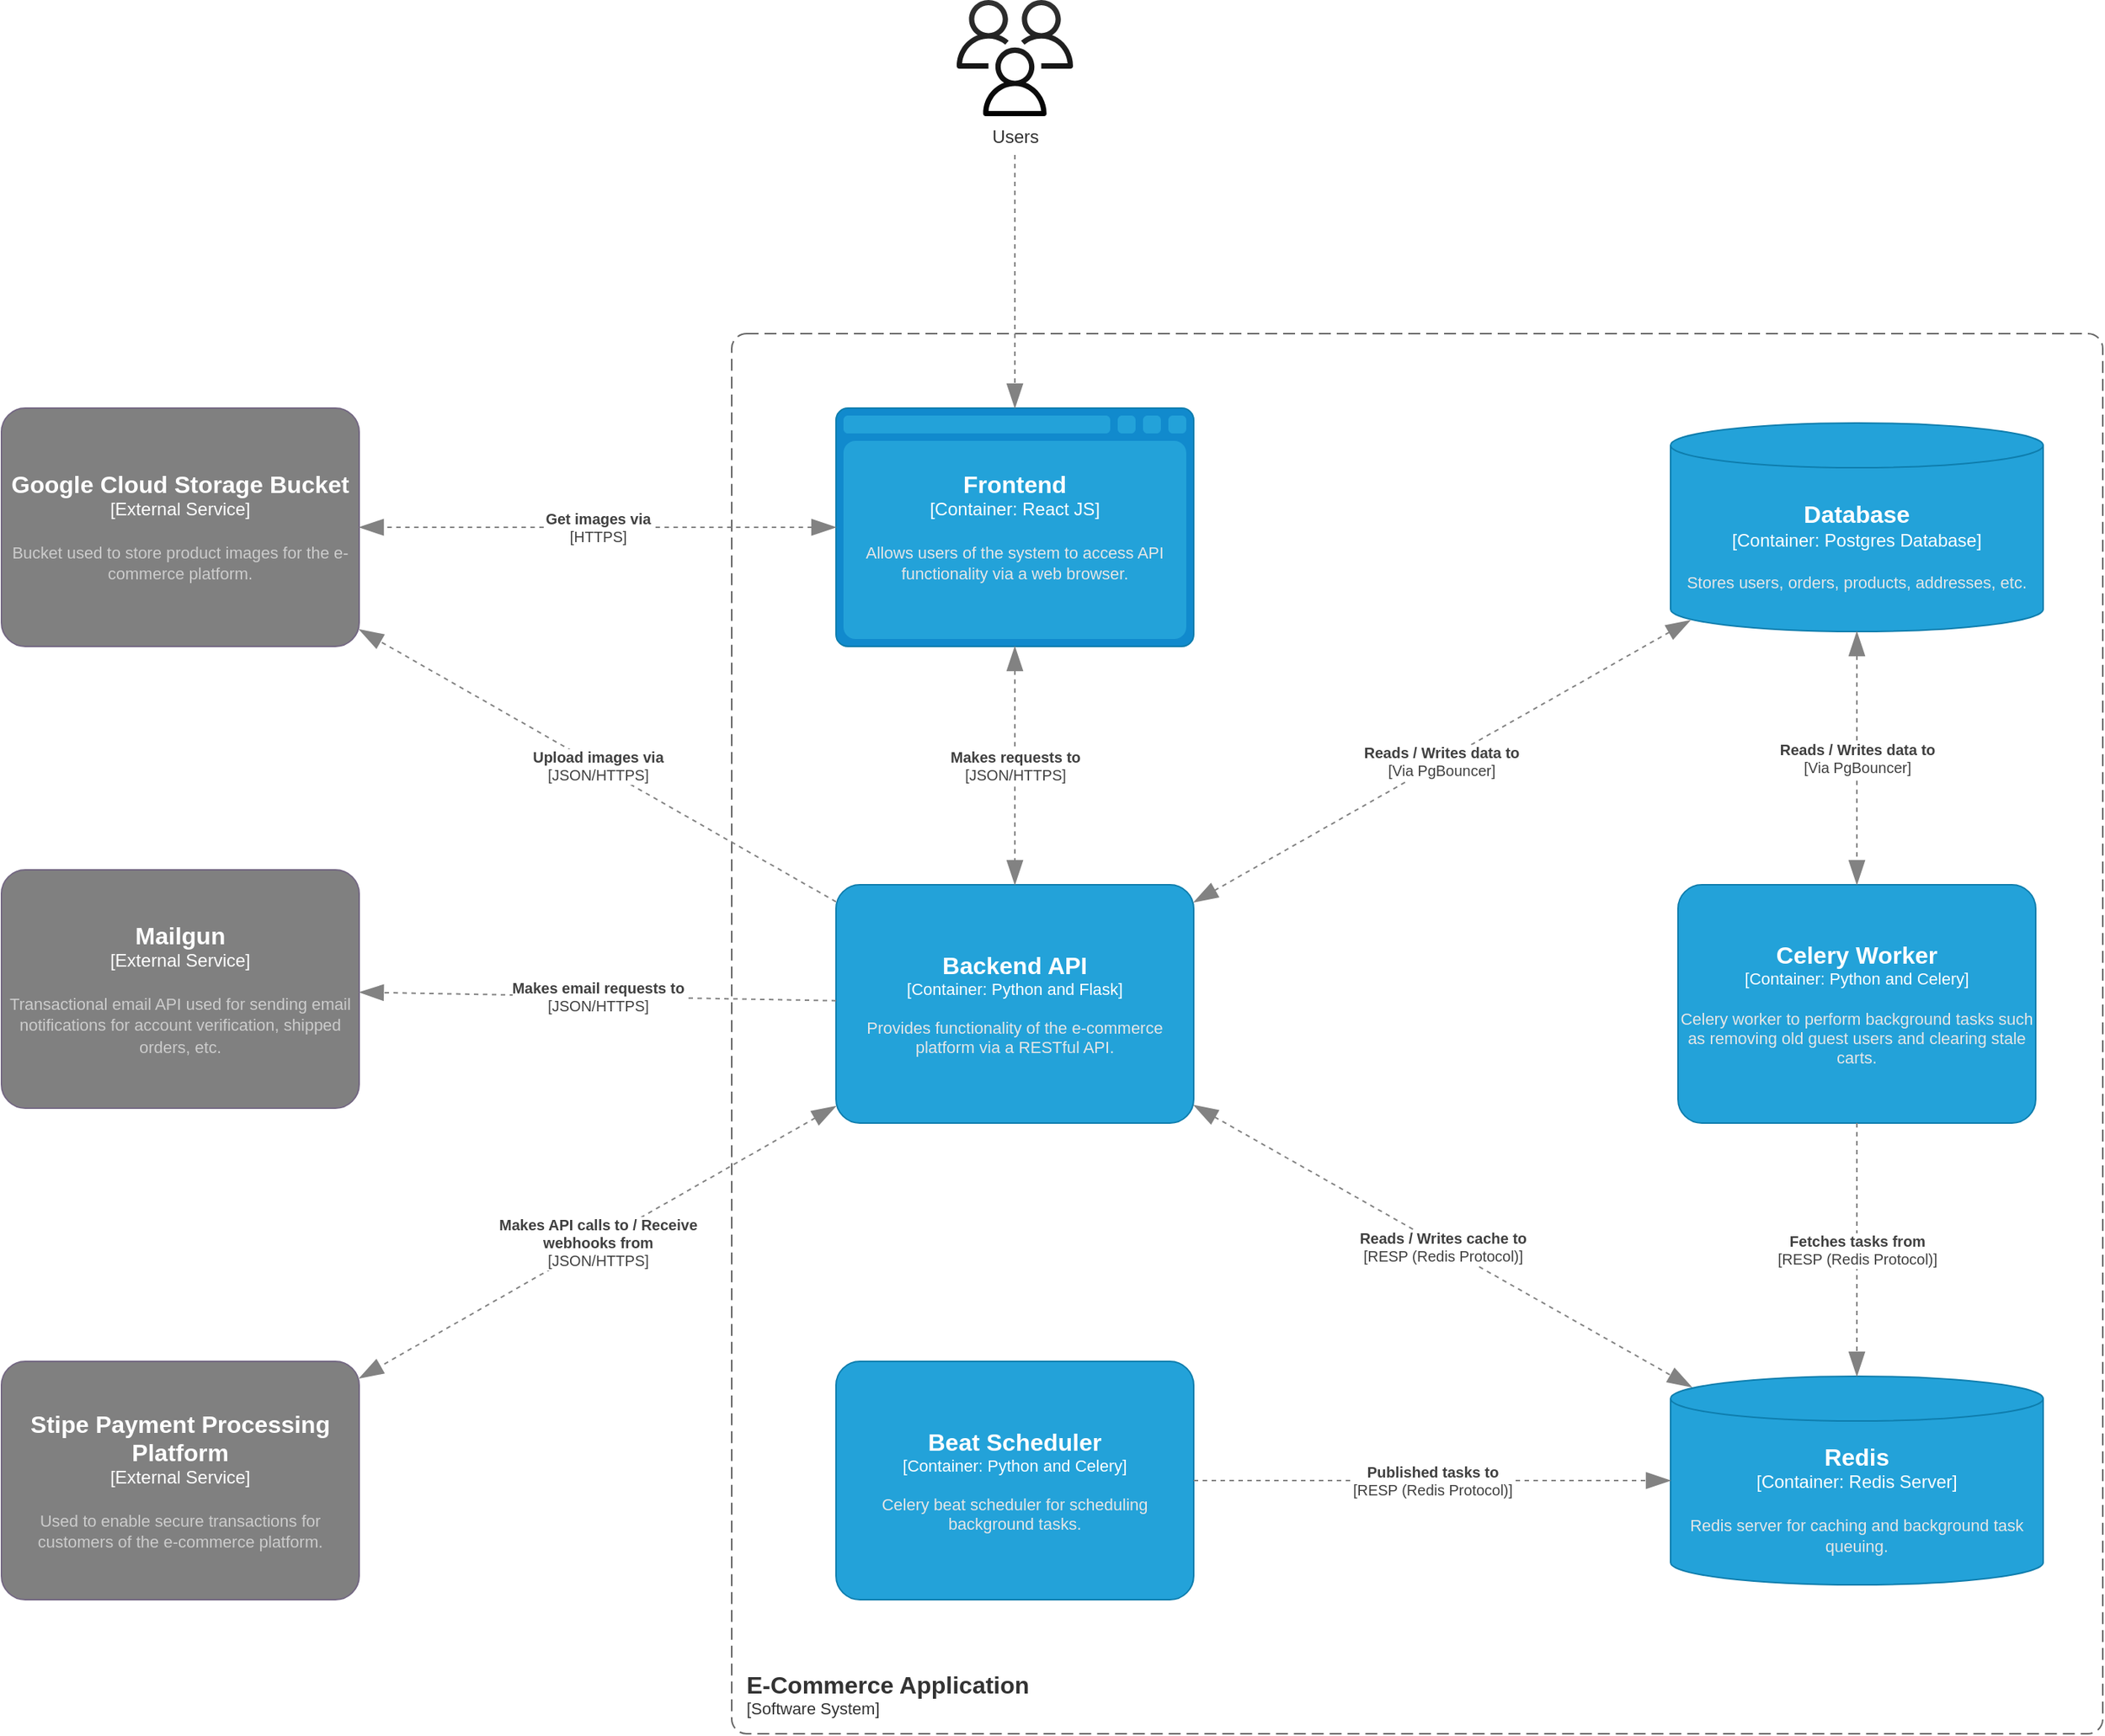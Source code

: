 <mxfile version="27.1.3">
  <diagram name="Page-1" id="cLa2v5SfvxjAEmP0UMoe">
    <mxGraphModel dx="2437" dy="803" grid="1" gridSize="10" guides="1" tooltips="1" connect="1" arrows="1" fold="1" page="1" pageScale="1" pageWidth="827" pageHeight="1169" math="0" shadow="0">
      <root>
        <mxCell id="0" />
        <mxCell id="1" parent="0" />
        <object placeholders="1" c4Name="E-Commerce Application" c4Type="SystemScopeBoundary" c4Application="Software System" label="&lt;font style=&quot;font-size: 16px&quot;&gt;&lt;b&gt;&lt;div style=&quot;text-align: left&quot;&gt;%c4Name%&lt;/div&gt;&lt;/b&gt;&lt;/font&gt;&lt;div style=&quot;text-align: left&quot;&gt;[%c4Application%]&lt;/div&gt;" id="eMDBHYTg0Ds9uK7_OA9y-4">
          <mxCell style="rounded=1;fontSize=11;whiteSpace=wrap;html=1;dashed=1;arcSize=20;fillColor=none;strokeColor=#666666;fontColor=#333333;labelBackgroundColor=none;align=left;verticalAlign=bottom;labelBorderColor=none;spacingTop=0;spacing=10;dashPattern=8 4;metaEdit=1;rotatable=0;perimeter=rectanglePerimeter;noLabel=0;labelPadding=0;allowArrows=0;connectable=0;expand=0;recursiveResize=0;editable=1;pointerEvents=0;absoluteArcSize=1;points=[[0.25,0,0],[0.5,0,0],[0.75,0,0],[1,0.25,0],[1,0.5,0],[1,0.75,0],[0.75,1,0],[0.5,1,0],[0.25,1,0],[0,0.75,0],[0,0.5,0],[0,0.25,0]];" parent="1" vertex="1">
            <mxGeometry x="290" y="670" width="920" height="940" as="geometry" />
          </mxCell>
        </object>
        <object placeholders="1" c4Type="Frontend" c4Container="Container" c4Technology="React JS" c4Description="Allows users of the system to access API functionality via a web browser." label="&lt;font style=&quot;font-size: 16px&quot;&gt;&lt;b&gt;%c4Type%&lt;/b&gt;&lt;/font&gt;&lt;div&gt;[%c4Container%:&amp;nbsp;%c4Technology%]&lt;/div&gt;&lt;br&gt;&lt;div&gt;&lt;font style=&quot;font-size: 11px&quot;&gt;&lt;font color=&quot;#E6E6E6&quot;&gt;%c4Description%&lt;/font&gt;&lt;/div&gt;" id="VvRqDD9fVDUuWYbrbQlR-2">
          <mxCell style="shape=mxgraph.c4.webBrowserContainer2;whiteSpace=wrap;html=1;boundedLbl=1;rounded=0;labelBackgroundColor=none;strokeColor=#118ACD;fillColor=#23A2D9;strokeColor=#118ACD;strokeColor2=#0E7DAD;fontSize=12;fontColor=#ffffff;align=center;metaEdit=1;points=[[0.5,0,0],[1,0.25,0],[1,0.5,0],[1,0.75,0],[0.5,1,0],[0,0.75,0],[0,0.5,0],[0,0.25,0]];resizable=0;" parent="1" vertex="1">
            <mxGeometry x="360" y="720" width="240" height="160" as="geometry" />
          </mxCell>
        </object>
        <object placeholders="1" c4Type="Database" c4Container="Container" c4Technology="Postgres Database" c4Description="Stores users, orders, products, addresses, etc." label="&lt;font style=&quot;font-size: 16px&quot;&gt;&lt;b&gt;%c4Type%&lt;/b&gt;&lt;/font&gt;&lt;div&gt;[%c4Container%:&amp;nbsp;%c4Technology%]&lt;/div&gt;&lt;br&gt;&lt;div&gt;&lt;font style=&quot;font-size: 11px&quot;&gt;&lt;font color=&quot;#E6E6E6&quot;&gt;%c4Description%&lt;/font&gt;&lt;/div&gt;" id="VvRqDD9fVDUuWYbrbQlR-3">
          <mxCell style="shape=cylinder3;size=15;whiteSpace=wrap;html=1;boundedLbl=1;rounded=0;labelBackgroundColor=none;fillColor=#23A2D9;fontSize=12;fontColor=#ffffff;align=center;strokeColor=#0E7DAD;metaEdit=1;points=[[0.5,0,0],[1,0.25,0],[1,0.5,0],[1,0.75,0],[0.5,1,0],[0,0.75,0],[0,0.5,0],[0,0.25,0]];resizable=1;" parent="1" vertex="1">
            <mxGeometry x="920" y="730" width="250" height="140" as="geometry" />
          </mxCell>
        </object>
        <object placeholders="1" c4Name="Google Cloud Storage Bucket" c4Type="External Service" c4Description="Bucket used to store product images for the e-commerce platform." label="&lt;font style=&quot;font-size: 16px&quot;&gt;&lt;b&gt;%c4Name%&lt;/b&gt;&lt;/font&gt;&lt;div&gt;[%c4Type%]&lt;/div&gt;&lt;br&gt;&lt;div&gt;&lt;font style=&quot;font-size: 11px&quot;&gt;&lt;font color=&quot;#cccccc&quot;&gt;%c4Description%&lt;/font&gt;&lt;/div&gt;" id="VvRqDD9fVDUuWYbrbQlR-5">
          <mxCell style="rounded=1;whiteSpace=wrap;html=1;labelBackgroundColor=none;fillColor=#808080;fontColor=#ffffff;align=center;arcSize=10;strokeColor=#736782;metaEdit=1;resizable=1;points=[[0.25,0,0],[0.5,0,0],[0.75,0,0],[1,0.25,0],[1,0.5,0],[1,0.75,0],[0.75,1,0],[0.5,1,0],[0.25,1,0],[0,0.75,0],[0,0.5,0],[0,0.25,0]];" parent="1" vertex="1">
            <mxGeometry x="-200" y="720" width="240" height="160" as="geometry" />
          </mxCell>
        </object>
        <object placeholders="1" c4Name="Backend API" c4Type="Container" c4Technology="Python and Flask" c4Description="Provides functionality of the e-commerce platform via a RESTful API." label="&lt;font style=&quot;font-size: 16px&quot;&gt;&lt;b&gt;%c4Name%&lt;/b&gt;&lt;/font&gt;&lt;div&gt;[%c4Type%: %c4Technology%]&lt;/div&gt;&lt;br&gt;&lt;div&gt;&lt;font style=&quot;font-size: 11px&quot;&gt;&lt;font color=&quot;#E6E6E6&quot;&gt;%c4Description%&lt;/font&gt;&lt;/div&gt;" id="VvRqDD9fVDUuWYbrbQlR-6">
          <mxCell style="rounded=1;whiteSpace=wrap;html=1;fontSize=11;labelBackgroundColor=none;fillColor=#23A2D9;fontColor=#ffffff;align=center;arcSize=10;strokeColor=#0E7DAD;metaEdit=1;resizable=1;points=[[0.25,0,0],[0.5,0,0],[0.75,0,0],[1,0.25,0],[1,0.5,0],[1,0.75,0],[0.75,1,0],[0.5,1,0],[0.25,1,0],[0,0.75,0],[0,0.5,0],[0,0.25,0]];" parent="1" vertex="1">
            <mxGeometry x="360" y="1040" width="240" height="160" as="geometry" />
          </mxCell>
        </object>
        <object placeholders="1" c4Type="Relationship" c4Technology="JSON/HTTPS" c4Description="Makes requests to" label="&lt;div style=&quot;text-align: left&quot;&gt;&lt;div style=&quot;text-align: center&quot;&gt;&lt;b&gt;%c4Description%&lt;/b&gt;&lt;/div&gt;&lt;div style=&quot;text-align: center&quot;&gt;[%c4Technology%]&lt;/div&gt;&lt;/div&gt;" id="vdDnSz14fzaKVT9Aun_X-2">
          <mxCell style="endArrow=blockThin;html=1;fontSize=10;fontColor=#404040;strokeWidth=1;endFill=1;strokeColor=#828282;elbow=vertical;metaEdit=1;endSize=14;startSize=14;jumpStyle=arc;jumpSize=16;rounded=0;dashed=1;startArrow=blockThin;startFill=1" parent="1" source="VvRqDD9fVDUuWYbrbQlR-2" target="VvRqDD9fVDUuWYbrbQlR-6" edge="1">
            <mxGeometry width="240" relative="1" as="geometry">
              <mxPoint x="640" y="870" as="sourcePoint" />
              <mxPoint x="880" y="870" as="targetPoint" />
            </mxGeometry>
          </mxCell>
        </object>
        <object placeholders="1" c4Type="Relationship" c4Technology="Via PgBouncer" c4Description="Reads / Writes data to" label="&lt;div style=&quot;text-align: left&quot;&gt;&lt;div style=&quot;text-align: center&quot;&gt;&lt;b&gt;%c4Description%&lt;/b&gt;&lt;/div&gt;&lt;div style=&quot;text-align: center&quot;&gt;[%c4Technology%]&lt;/div&gt;&lt;/div&gt;" id="vdDnSz14fzaKVT9Aun_X-3">
          <mxCell style="endArrow=blockThin;html=1;fontSize=10;fontColor=#404040;strokeWidth=1;endFill=1;strokeColor=#828282;elbow=vertical;metaEdit=1;endSize=14;startSize=14;jumpStyle=arc;jumpSize=16;rounded=0;dashed=1;startArrow=blockThin;startFill=1;entryX=0.053;entryY=0.946;entryDx=0;entryDy=0;entryPerimeter=0;" parent="1" source="VvRqDD9fVDUuWYbrbQlR-6" target="VvRqDD9fVDUuWYbrbQlR-3" edge="1">
            <mxGeometry width="240" relative="1" as="geometry">
              <mxPoint x="430" y="1120" as="sourcePoint" />
              <mxPoint x="670" y="1120" as="targetPoint" />
            </mxGeometry>
          </mxCell>
        </object>
        <object placeholders="1" c4Type="Relationship" c4Technology="JSON/HTTPS" c4Description="Upload images via" label="&lt;div style=&quot;text-align: left&quot;&gt;&lt;div style=&quot;text-align: center&quot;&gt;&lt;b&gt;%c4Description%&lt;/b&gt;&lt;/div&gt;&lt;div style=&quot;text-align: center&quot;&gt;[%c4Technology%]&lt;/div&gt;&lt;/div&gt;" id="vdDnSz14fzaKVT9Aun_X-8">
          <mxCell style="endArrow=blockThin;html=1;fontSize=10;fontColor=#404040;strokeWidth=1;endFill=1;strokeColor=#828282;elbow=vertical;metaEdit=1;endSize=14;startSize=14;jumpStyle=arc;jumpSize=16;rounded=0;dashed=1;" parent="1" source="VvRqDD9fVDUuWYbrbQlR-6" target="VvRqDD9fVDUuWYbrbQlR-5" edge="1">
            <mxGeometry width="240" relative="1" as="geometry">
              <mxPoint x="920" y="1170" as="sourcePoint" />
              <mxPoint x="1160" y="1170" as="targetPoint" />
            </mxGeometry>
          </mxCell>
        </object>
        <mxCell id="zkQ3DkFLjGFGrmoMctz5-5" value="" style="endArrow=blockThin;;html=1;rounded=0;fillColor=#FFFFFF;dashed=1;strokeColor=#828282;endSize=14;" parent="1" target="VvRqDD9fVDUuWYbrbQlR-2" edge="1">
          <mxGeometry width="50" height="50" relative="1" as="geometry">
            <mxPoint x="480" y="550" as="sourcePoint" />
            <mxPoint x="290" y="540" as="targetPoint" />
          </mxGeometry>
        </mxCell>
        <object placeholders="1" c4Type="Redis" c4Container="Container" c4Technology="Redis Server" c4Description="Redis server for caching and background task queuing. " label="&lt;font style=&quot;font-size: 16px&quot;&gt;&lt;b&gt;%c4Type%&lt;/b&gt;&lt;/font&gt;&lt;div&gt;[%c4Container%:&amp;nbsp;%c4Technology%]&lt;/div&gt;&lt;br&gt;&lt;div&gt;&lt;font style=&quot;font-size: 11px&quot;&gt;&lt;font color=&quot;#E6E6E6&quot;&gt;%c4Description%&lt;/font&gt;&lt;/div&gt;" id="q32Av-NG-f5lXKEaGCMH-5">
          <mxCell style="shape=cylinder3;size=15;whiteSpace=wrap;html=1;boundedLbl=1;rounded=0;labelBackgroundColor=none;fillColor=#23A2D9;fontSize=12;fontColor=#ffffff;align=center;strokeColor=#0E7DAD;metaEdit=1;points=[[0.5,0,0],[1,0.25,0],[1,0.5,0],[1,0.75,0],[0.5,1,0],[0,0.75,0],[0,0.5,0],[0,0.25,0]];resizable=1;" parent="1" vertex="1">
            <mxGeometry x="920" y="1370" width="250" height="140" as="geometry" />
          </mxCell>
        </object>
        <object placeholders="1" c4Name="Beat Scheduler" c4Type="Container" c4Technology="Python and Celery" c4Description="Celery beat scheduler for scheduling background tasks." label="&lt;font style=&quot;font-size: 16px&quot;&gt;&lt;b&gt;%c4Name%&lt;/b&gt;&lt;/font&gt;&lt;div&gt;[%c4Type%: %c4Technology%]&lt;/div&gt;&lt;br&gt;&lt;div&gt;&lt;font style=&quot;font-size: 11px&quot;&gt;&lt;font color=&quot;#E6E6E6&quot;&gt;%c4Description%&lt;/font&gt;&lt;/div&gt;" id="q32Av-NG-f5lXKEaGCMH-6">
          <mxCell style="rounded=1;whiteSpace=wrap;html=1;fontSize=11;labelBackgroundColor=none;fillColor=#23A2D9;fontColor=#ffffff;align=center;arcSize=10;strokeColor=#0E7DAD;metaEdit=1;resizable=1;points=[[0.25,0,0],[0.5,0,0],[0.75,0,0],[1,0.25,0],[1,0.5,0],[1,0.75,0],[0.75,1,0],[0.5,1,0],[0.25,1,0],[0,0.75,0],[0,0.5,0],[0,0.25,0]];" parent="1" vertex="1">
            <mxGeometry x="360" y="1360" width="240" height="160" as="geometry" />
          </mxCell>
        </object>
        <object placeholders="1" c4Name="Celery Worker" c4Type="Container" c4Technology="Python and Celery" c4Description="Celery worker to perform background tasks such as removing old guest users and clearing stale carts." label="&lt;font style=&quot;font-size: 16px&quot;&gt;&lt;b&gt;%c4Name%&lt;/b&gt;&lt;/font&gt;&lt;div&gt;[%c4Type%: %c4Technology%]&lt;/div&gt;&lt;br&gt;&lt;div&gt;&lt;font style=&quot;font-size: 11px&quot;&gt;&lt;font color=&quot;#E6E6E6&quot;&gt;%c4Description%&lt;/font&gt;&lt;/div&gt;" id="q32Av-NG-f5lXKEaGCMH-7">
          <mxCell style="rounded=1;whiteSpace=wrap;html=1;fontSize=11;labelBackgroundColor=none;fillColor=#23A2D9;fontColor=#ffffff;align=center;arcSize=10;strokeColor=#0E7DAD;metaEdit=1;resizable=1;points=[[0.25,0,0],[0.5,0,0],[0.75,0,0],[1,0.25,0],[1,0.5,0],[1,0.75,0],[0.75,1,0],[0.5,1,0],[0.25,1,0],[0,0.75,0],[0,0.5,0],[0,0.25,0]];" parent="1" vertex="1">
            <mxGeometry x="925" y="1040" width="240" height="160" as="geometry" />
          </mxCell>
        </object>
        <object placeholders="1" c4Type="Relationship" c4Technology="RESP (Redis Protocol)" c4Description="Reads / Writes cache to" label="&lt;div style=&quot;text-align: left&quot;&gt;&lt;div style=&quot;text-align: center&quot;&gt;&lt;b&gt;%c4Description%&lt;/b&gt;&lt;/div&gt;&lt;div style=&quot;text-align: center&quot;&gt;[%c4Technology%]&lt;/div&gt;&lt;/div&gt;" id="q32Av-NG-f5lXKEaGCMH-8">
          <mxCell style="endArrow=blockThin;html=1;fontSize=10;fontColor=#404040;strokeWidth=1;endFill=1;strokeColor=#828282;elbow=vertical;metaEdit=1;endSize=14;startSize=14;jumpStyle=arc;jumpSize=16;rounded=0;dashed=1;startArrow=blockThin;startFill=1;entryX=0.057;entryY=0.052;entryDx=0;entryDy=0;entryPerimeter=0;" parent="1" source="VvRqDD9fVDUuWYbrbQlR-6" target="q32Av-NG-f5lXKEaGCMH-5" edge="1">
            <mxGeometry width="240" relative="1" as="geometry">
              <mxPoint x="620" y="900" as="sourcePoint" />
              <mxPoint x="550" y="1070" as="targetPoint" />
            </mxGeometry>
          </mxCell>
        </object>
        <object placeholders="1" c4Type="Relationship" c4Technology="RESP (Redis Protocol)" c4Description="Published tasks to" label="&lt;div style=&quot;text-align: left&quot;&gt;&lt;div style=&quot;text-align: center&quot;&gt;&lt;b&gt;%c4Description%&lt;/b&gt;&lt;/div&gt;&lt;div style=&quot;text-align: center&quot;&gt;[%c4Technology%]&lt;/div&gt;&lt;/div&gt;" id="q32Av-NG-f5lXKEaGCMH-9">
          <mxCell style="endArrow=blockThin;html=1;fontSize=10;fontColor=#404040;strokeWidth=1;endFill=1;strokeColor=#828282;elbow=vertical;metaEdit=1;endSize=14;startSize=14;jumpStyle=arc;jumpSize=16;rounded=0;dashed=1;" parent="1" source="q32Av-NG-f5lXKEaGCMH-6" target="q32Av-NG-f5lXKEaGCMH-5" edge="1">
            <mxGeometry width="240" relative="1" as="geometry">
              <mxPoint x="865" y="930" as="sourcePoint" />
              <mxPoint x="520" y="1058" as="targetPoint" />
            </mxGeometry>
          </mxCell>
        </object>
        <object placeholders="1" c4Type="Relationship" c4Technology="RESP (Redis Protocol)" c4Description="Fetches tasks from" label="&lt;div style=&quot;text-align: left&quot;&gt;&lt;div style=&quot;text-align: center&quot;&gt;&lt;b&gt;%c4Description%&lt;/b&gt;&lt;/div&gt;&lt;div style=&quot;text-align: center&quot;&gt;[%c4Technology%]&lt;/div&gt;&lt;/div&gt;" id="q32Av-NG-f5lXKEaGCMH-10">
          <mxCell style="endArrow=blockThin;html=1;fontSize=10;fontColor=#404040;strokeWidth=1;endFill=1;strokeColor=#828282;elbow=vertical;metaEdit=1;endSize=14;startSize=14;jumpStyle=arc;jumpSize=16;rounded=0;dashed=1;" parent="1" source="q32Av-NG-f5lXKEaGCMH-7" target="q32Av-NG-f5lXKEaGCMH-5" edge="1">
            <mxGeometry width="240" relative="1" as="geometry">
              <mxPoint x="300" y="1400" as="sourcePoint" />
              <mxPoint x="300" y="1140" as="targetPoint" />
            </mxGeometry>
          </mxCell>
        </object>
        <object placeholders="1" c4Type="Relationship" c4Technology="Via PgBouncer" c4Description="Reads / Writes data to" label="&lt;div style=&quot;text-align: left&quot;&gt;&lt;div style=&quot;text-align: center&quot;&gt;&lt;b&gt;%c4Description%&lt;/b&gt;&lt;/div&gt;&lt;div style=&quot;text-align: center&quot;&gt;[%c4Technology%]&lt;/div&gt;&lt;/div&gt;" id="q32Av-NG-f5lXKEaGCMH-11">
          <mxCell style="endArrow=blockThin;html=1;fontSize=10;fontColor=#404040;strokeWidth=1;endFill=1;strokeColor=#828282;elbow=vertical;metaEdit=1;endSize=14;startSize=14;jumpStyle=arc;jumpSize=16;rounded=0;dashed=1;startArrow=blockThin;startFill=1" parent="1" source="VvRqDD9fVDUuWYbrbQlR-3" target="q32Av-NG-f5lXKEaGCMH-7" edge="1">
            <mxGeometry width="240" relative="1" as="geometry">
              <mxPoint x="827" y="1290" as="sourcePoint" />
              <mxPoint x="827" y="1510" as="targetPoint" />
            </mxGeometry>
          </mxCell>
        </object>
        <mxCell id="q32Av-NG-f5lXKEaGCMH-12" value="Users" style="sketch=0;outlineConnect=0;fontColor=#333333;gradientColor=333333;fillColor=#333333;strokeColor=none;dashed=0;verticalLabelPosition=bottom;verticalAlign=top;align=center;html=1;fontSize=12;fontStyle=0;aspect=fixed;pointerEvents=1;shape=mxgraph.aws4.users;" parent="1" vertex="1">
          <mxGeometry x="441" y="446" width="78" height="78" as="geometry" />
        </mxCell>
        <object placeholders="1" c4Name="Stipe Payment Processing Platform" c4Type="External Service" c4Description="Used to enable secure transactions for customers of the e-commerce platform." label="&lt;font style=&quot;font-size: 16px&quot;&gt;&lt;b&gt;%c4Name%&lt;/b&gt;&lt;/font&gt;&lt;div&gt;[%c4Type%]&lt;/div&gt;&lt;br&gt;&lt;div&gt;&lt;font style=&quot;font-size: 11px&quot;&gt;&lt;font color=&quot;#cccccc&quot;&gt;%c4Description%&lt;/font&gt;&lt;/div&gt;" id="q32Av-NG-f5lXKEaGCMH-13">
          <mxCell style="rounded=1;whiteSpace=wrap;html=1;labelBackgroundColor=none;fillColor=#808080;fontColor=#ffffff;align=center;arcSize=10;strokeColor=#736782;metaEdit=1;resizable=1;points=[[0.25,0,0],[0.5,0,0],[0.75,0,0],[1,0.25,0],[1,0.5,0],[1,0.75,0],[0.75,1,0],[0.5,1,0],[0.25,1,0],[0,0.75,0],[0,0.5,0],[0,0.25,0]];verticalAlign=middle;fontFamily=Helvetica;fontSize=12;" parent="1" vertex="1">
            <mxGeometry x="-200" y="1360" width="240" height="160" as="geometry" />
          </mxCell>
        </object>
        <object placeholders="1" c4Name="Mailgun" c4Type="External Service" c4Description="Transactional email API used for sending email notifications for account verification, shipped orders, etc." label="&lt;font style=&quot;font-size: 16px&quot;&gt;&lt;b&gt;%c4Name%&lt;/b&gt;&lt;/font&gt;&lt;div&gt;[%c4Type%]&lt;/div&gt;&lt;br&gt;&lt;div&gt;&lt;font style=&quot;font-size: 11px&quot;&gt;&lt;font color=&quot;#cccccc&quot;&gt;%c4Description%&lt;/font&gt;&lt;/div&gt;" id="q32Av-NG-f5lXKEaGCMH-15">
          <mxCell style="rounded=1;whiteSpace=wrap;html=1;labelBackgroundColor=none;fillColor=#808080;fontColor=#ffffff;align=center;arcSize=10;strokeColor=#736782;metaEdit=1;resizable=1;points=[[0.25,0,0],[0.5,0,0],[0.75,0,0],[1,0.25,0],[1,0.5,0],[1,0.75,0],[0.75,1,0],[0.5,1,0],[0.25,1,0],[0,0.75,0],[0,0.5,0],[0,0.25,0]];verticalAlign=middle;fontFamily=Helvetica;fontSize=12;" parent="1" vertex="1">
            <mxGeometry x="-200" y="1030" width="240" height="160" as="geometry" />
          </mxCell>
        </object>
        <object placeholders="1" c4Type="Relationship" c4Technology="JSON/HTTPS" c4Description="Makes API calls to / Receive&#xa; webhooks from" label="&lt;div style=&quot;text-align: left&quot;&gt;&lt;div style=&quot;text-align: center&quot;&gt;&lt;b&gt;%c4Description%&lt;/b&gt;&lt;/div&gt;&lt;div style=&quot;text-align: center&quot;&gt;[%c4Technology%]&lt;/div&gt;&lt;/div&gt;" id="q32Av-NG-f5lXKEaGCMH-16">
          <mxCell style="endArrow=blockThin;html=1;fontSize=10;fontColor=#404040;strokeWidth=1;endFill=1;strokeColor=#828282;elbow=vertical;metaEdit=1;endSize=14;startSize=14;jumpStyle=arc;jumpSize=16;rounded=0;dashed=1;startArrow=blockThin;startFill=1" parent="1" source="VvRqDD9fVDUuWYbrbQlR-6" target="q32Av-NG-f5lXKEaGCMH-13" edge="1">
            <mxGeometry width="240" relative="1" as="geometry">
              <mxPoint x="460" y="1180" as="sourcePoint" />
              <mxPoint x="210" y="1180" as="targetPoint" />
            </mxGeometry>
          </mxCell>
        </object>
        <object placeholders="1" c4Type="Relationship" c4Technology="JSON/HTTPS" c4Description="Makes email requests to" label="&lt;div style=&quot;text-align: left&quot;&gt;&lt;div style=&quot;text-align: center&quot;&gt;&lt;b&gt;%c4Description%&lt;/b&gt;&lt;/div&gt;&lt;div style=&quot;text-align: center&quot;&gt;[%c4Technology%]&lt;/div&gt;&lt;/div&gt;" id="q32Av-NG-f5lXKEaGCMH-17">
          <mxCell style="endArrow=blockThin;html=1;fontSize=10;fontColor=#404040;strokeWidth=1;endFill=1;strokeColor=#828282;elbow=vertical;metaEdit=1;endSize=14;startSize=14;jumpStyle=arc;jumpSize=16;rounded=0;dashed=1;" parent="1" source="VvRqDD9fVDUuWYbrbQlR-6" target="q32Av-NG-f5lXKEaGCMH-15" edge="1">
            <mxGeometry width="240" relative="1" as="geometry">
              <mxPoint x="420" y="1010" as="sourcePoint" />
              <mxPoint x="170" y="1010" as="targetPoint" />
            </mxGeometry>
          </mxCell>
        </object>
        <object placeholders="1" c4Type="Relationship" c4Technology="HTTPS" c4Description="Get images via" label="&lt;div style=&quot;text-align: left&quot;&gt;&lt;div style=&quot;text-align: center&quot;&gt;&lt;b&gt;%c4Description%&lt;/b&gt;&lt;/div&gt;&lt;div style=&quot;text-align: center&quot;&gt;[%c4Technology%]&lt;/div&gt;&lt;/div&gt;" id="q32Av-NG-f5lXKEaGCMH-18">
          <mxCell style="endArrow=blockThin;html=1;fontSize=10;fontColor=#404040;strokeWidth=1;endFill=1;strokeColor=#828282;elbow=vertical;metaEdit=1;endSize=14;startSize=14;jumpStyle=arc;jumpSize=16;rounded=0;dashed=1;startArrow=blockThin;startFill=1" parent="1" source="VvRqDD9fVDUuWYbrbQlR-2" target="VvRqDD9fVDUuWYbrbQlR-5" edge="1">
            <mxGeometry width="240" relative="1" as="geometry">
              <mxPoint x="390" y="942" as="sourcePoint" />
              <mxPoint x="160" y="790" as="targetPoint" />
            </mxGeometry>
          </mxCell>
        </object>
      </root>
    </mxGraphModel>
  </diagram>
</mxfile>
